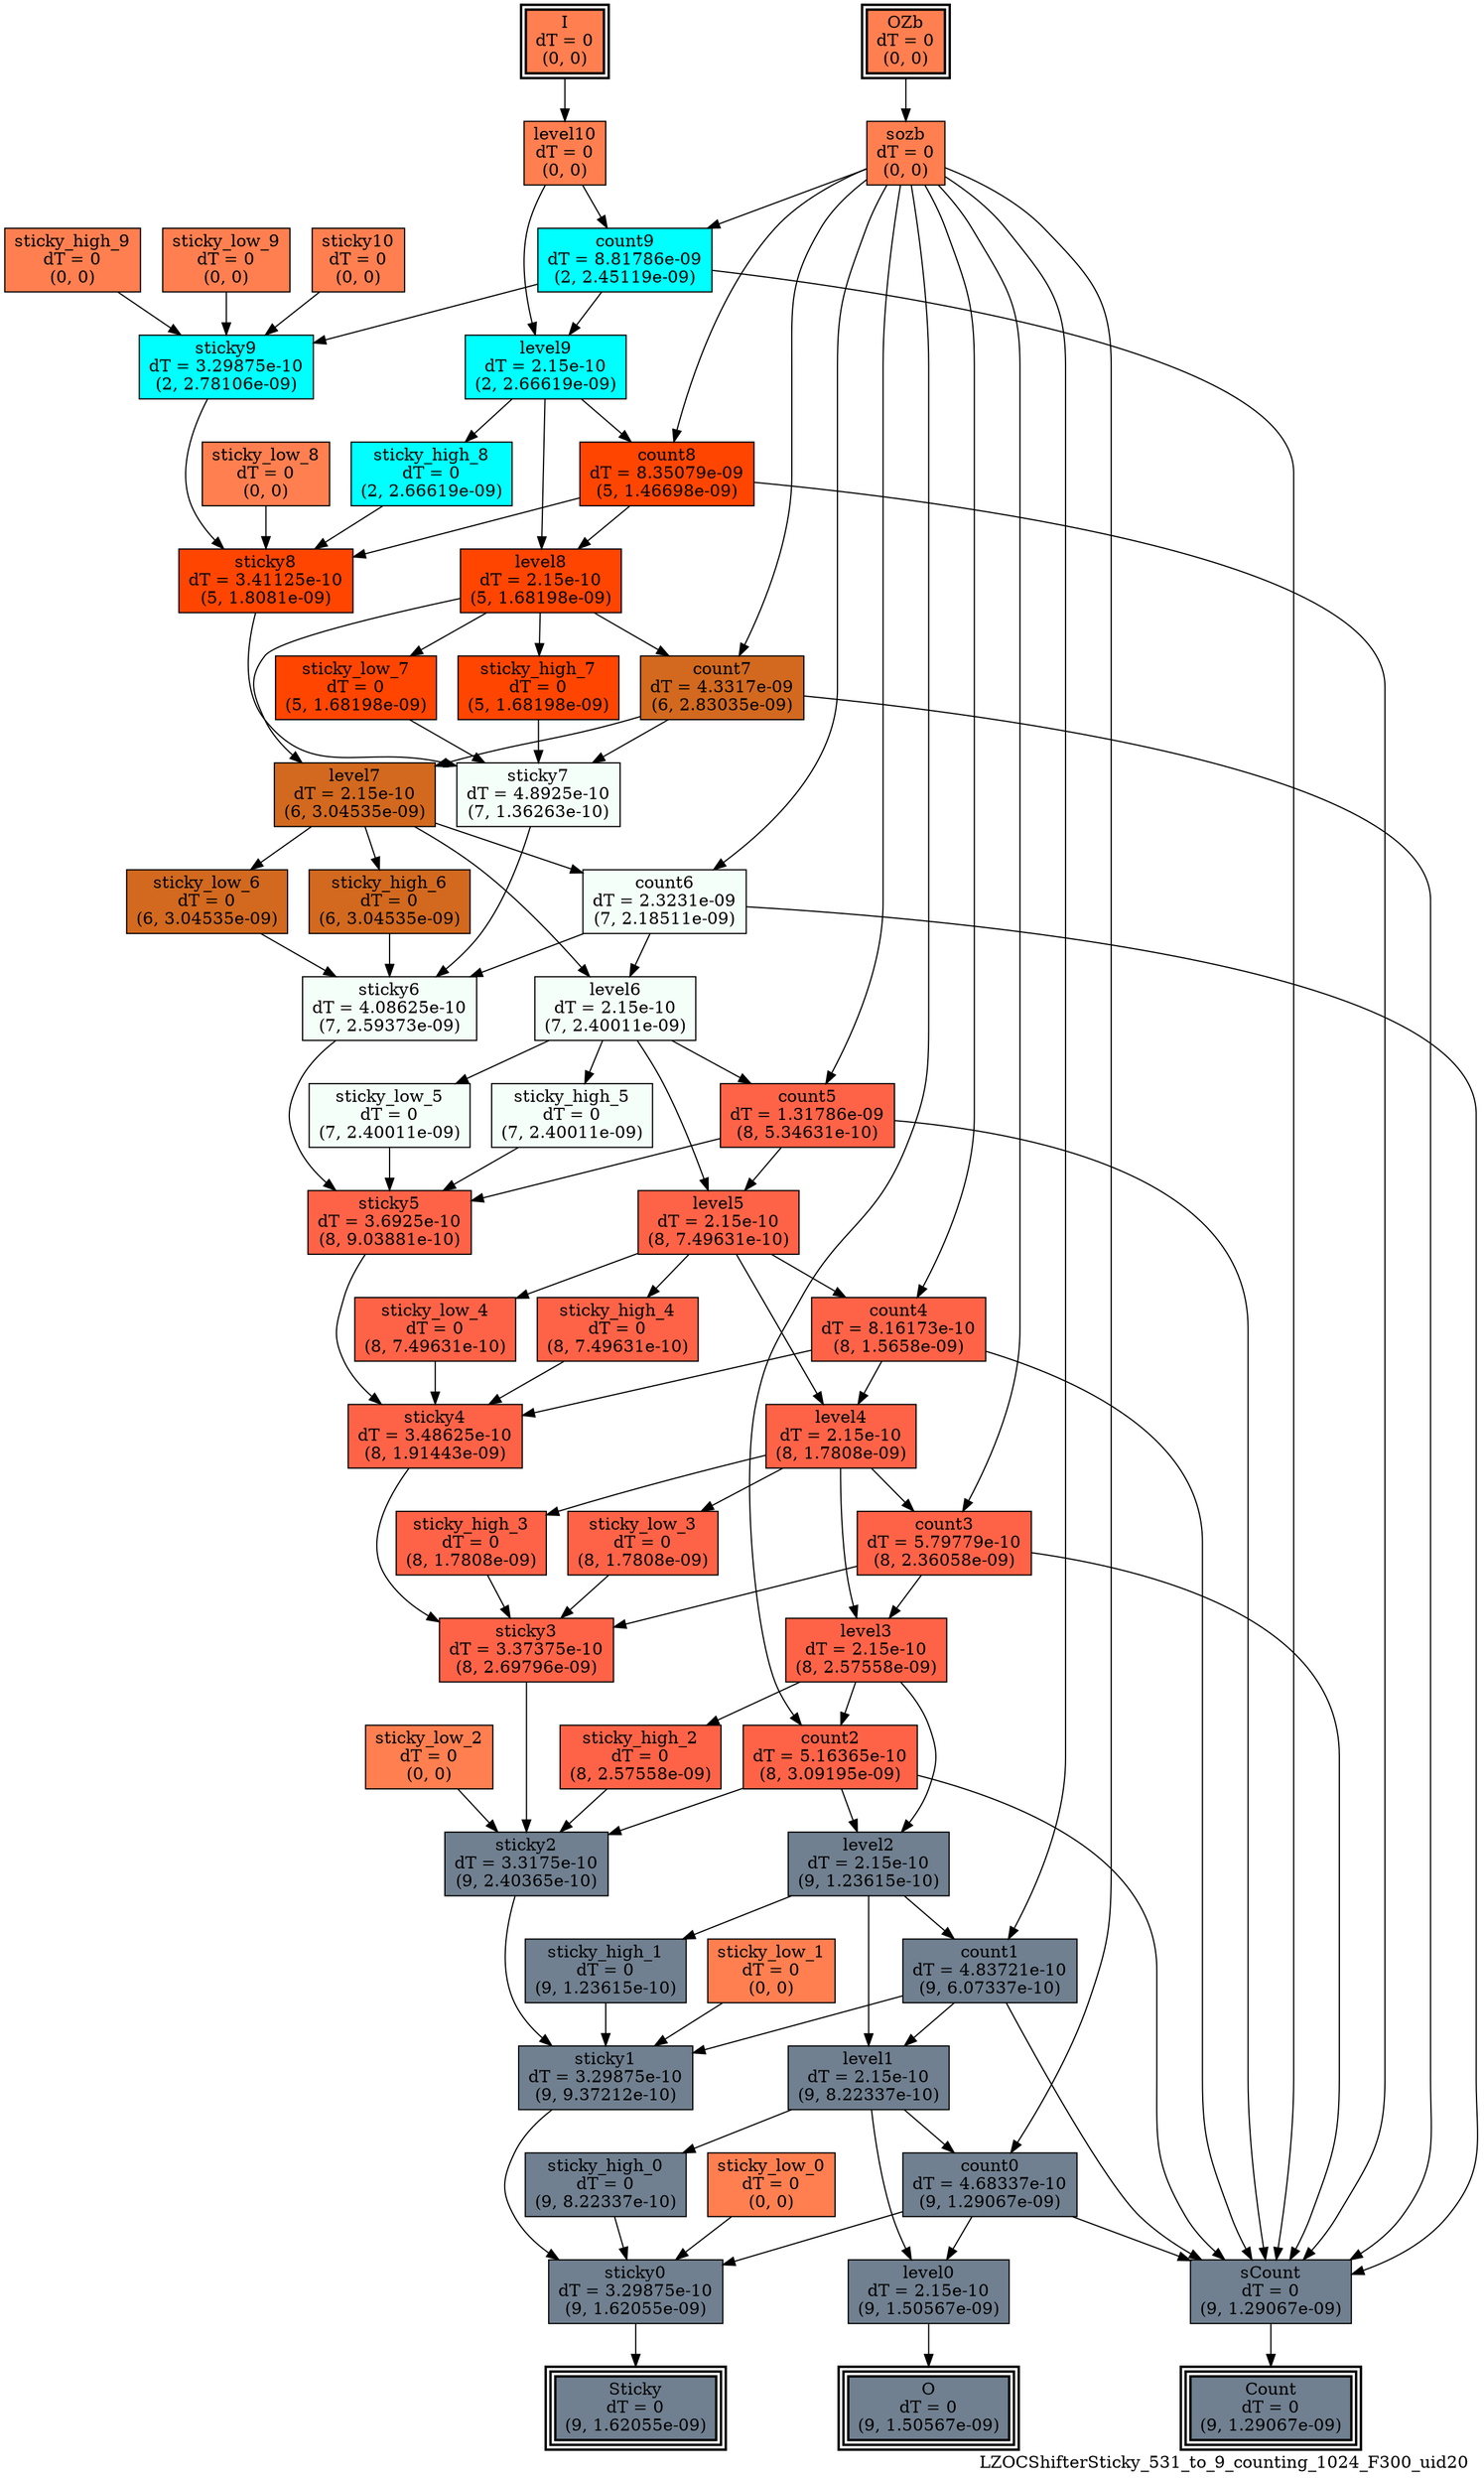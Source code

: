 digraph LZOCShifterSticky_531_to_9_counting_1024_F300_uid20
{
	//graph drawing options
	label=LZOCShifterSticky_531_to_9_counting_1024_F300_uid20;
	labelloc=bottom;
	labeljust=right;
	ratio=auto;
	nodesep=0.25;
	ranksep=0.5;

	//input/output signals of operator LZOCShifterSticky_531_to_9_counting_1024_F300_uid20
	I__LZOCShifterSticky_531_to_9_counting_1024_F300_uid20 [ label="I\ndT = 0\n(0, 0)", shape=box, color=black, style="bold, filled", fillcolor=coral, peripheries=2 ];
	OZb__LZOCShifterSticky_531_to_9_counting_1024_F300_uid20 [ label="OZb\ndT = 0\n(0, 0)", shape=box, color=black, style="bold, filled", fillcolor=coral, peripheries=2 ];
	Count__LZOCShifterSticky_531_to_9_counting_1024_F300_uid20 [ label="Count\ndT = 0\n(9, 1.29067e-09)", shape=box, color=black, style="bold, filled", fillcolor=slategray, peripheries=3 ];
	O__LZOCShifterSticky_531_to_9_counting_1024_F300_uid20 [ label="O\ndT = 0\n(9, 1.50567e-09)", shape=box, color=black, style="bold, filled", fillcolor=slategray, peripheries=3 ];
	Sticky__LZOCShifterSticky_531_to_9_counting_1024_F300_uid20 [ label="Sticky\ndT = 0\n(9, 1.62055e-09)", shape=box, color=black, style="bold, filled", fillcolor=slategray, peripheries=3 ];
	{rank=same I__LZOCShifterSticky_531_to_9_counting_1024_F300_uid20, OZb__LZOCShifterSticky_531_to_9_counting_1024_F300_uid20};
	{rank=same Count__LZOCShifterSticky_531_to_9_counting_1024_F300_uid20, O__LZOCShifterSticky_531_to_9_counting_1024_F300_uid20, Sticky__LZOCShifterSticky_531_to_9_counting_1024_F300_uid20};
	//internal signals of operator LZOCShifterSticky_531_to_9_counting_1024_F300_uid20
	level10__LZOCShifterSticky_531_to_9_counting_1024_F300_uid20 [ label="level10\ndT = 0\n(0, 0)", shape=box, color=black, style=filled, fillcolor=coral, peripheries=1 ];
	sozb__LZOCShifterSticky_531_to_9_counting_1024_F300_uid20 [ label="sozb\ndT = 0\n(0, 0)", shape=box, color=black, style=filled, fillcolor=coral, peripheries=1 ];
	sticky10__LZOCShifterSticky_531_to_9_counting_1024_F300_uid20 [ label="sticky10\ndT = 0\n(0, 0)", shape=box, color=black, style=filled, fillcolor=coral, peripheries=1 ];
	count9__LZOCShifterSticky_531_to_9_counting_1024_F300_uid20 [ label="count9\ndT = 8.81786e-09\n(2, 2.45119e-09)", shape=box, color=black, style=filled, fillcolor=cyan, peripheries=1 ];
	level9__LZOCShifterSticky_531_to_9_counting_1024_F300_uid20 [ label="level9\ndT = 2.15e-10\n(2, 2.66619e-09)", shape=box, color=black, style=filled, fillcolor=cyan, peripheries=1 ];
	sticky_high_9__LZOCShifterSticky_531_to_9_counting_1024_F300_uid20 [ label="sticky_high_9\ndT = 0\n(0, 0)", shape=box, color=black, style=filled, fillcolor=coral, peripheries=1 ];
	sticky_low_9__LZOCShifterSticky_531_to_9_counting_1024_F300_uid20 [ label="sticky_low_9\ndT = 0\n(0, 0)", shape=box, color=black, style=filled, fillcolor=coral, peripheries=1 ];
	sticky9__LZOCShifterSticky_531_to_9_counting_1024_F300_uid20 [ label="sticky9\ndT = 3.29875e-10\n(2, 2.78106e-09)", shape=box, color=black, style=filled, fillcolor=cyan, peripheries=1 ];
	count8__LZOCShifterSticky_531_to_9_counting_1024_F300_uid20 [ label="count8\ndT = 8.35079e-09\n(5, 1.46698e-09)", shape=box, color=black, style=filled, fillcolor=orangered, peripheries=1 ];
	level8__LZOCShifterSticky_531_to_9_counting_1024_F300_uid20 [ label="level8\ndT = 2.15e-10\n(5, 1.68198e-09)", shape=box, color=black, style=filled, fillcolor=orangered, peripheries=1 ];
	sticky_high_8__LZOCShifterSticky_531_to_9_counting_1024_F300_uid20 [ label="sticky_high_8\ndT = 0\n(2, 2.66619e-09)", shape=box, color=black, style=filled, fillcolor=cyan, peripheries=1 ];
	sticky_low_8__LZOCShifterSticky_531_to_9_counting_1024_F300_uid20 [ label="sticky_low_8\ndT = 0\n(0, 0)", shape=box, color=black, style=filled, fillcolor=coral, peripheries=1 ];
	sticky8__LZOCShifterSticky_531_to_9_counting_1024_F300_uid20 [ label="sticky8\ndT = 3.41125e-10\n(5, 1.8081e-09)", shape=box, color=black, style=filled, fillcolor=orangered, peripheries=1 ];
	count7__LZOCShifterSticky_531_to_9_counting_1024_F300_uid20 [ label="count7\ndT = 4.3317e-09\n(6, 2.83035e-09)", shape=box, color=black, style=filled, fillcolor=chocolate, peripheries=1 ];
	level7__LZOCShifterSticky_531_to_9_counting_1024_F300_uid20 [ label="level7\ndT = 2.15e-10\n(6, 3.04535e-09)", shape=box, color=black, style=filled, fillcolor=chocolate, peripheries=1 ];
	sticky_high_7__LZOCShifterSticky_531_to_9_counting_1024_F300_uid20 [ label="sticky_high_7\ndT = 0\n(5, 1.68198e-09)", shape=box, color=black, style=filled, fillcolor=orangered, peripheries=1 ];
	sticky_low_7__LZOCShifterSticky_531_to_9_counting_1024_F300_uid20 [ label="sticky_low_7\ndT = 0\n(5, 1.68198e-09)", shape=box, color=black, style=filled, fillcolor=orangered, peripheries=1 ];
	sticky7__LZOCShifterSticky_531_to_9_counting_1024_F300_uid20 [ label="sticky7\ndT = 4.8925e-10\n(7, 1.36263e-10)", shape=box, color=black, style=filled, fillcolor=mintcream, peripheries=1 ];
	count6__LZOCShifterSticky_531_to_9_counting_1024_F300_uid20 [ label="count6\ndT = 2.3231e-09\n(7, 2.18511e-09)", shape=box, color=black, style=filled, fillcolor=mintcream, peripheries=1 ];
	level6__LZOCShifterSticky_531_to_9_counting_1024_F300_uid20 [ label="level6\ndT = 2.15e-10\n(7, 2.40011e-09)", shape=box, color=black, style=filled, fillcolor=mintcream, peripheries=1 ];
	sticky_high_6__LZOCShifterSticky_531_to_9_counting_1024_F300_uid20 [ label="sticky_high_6\ndT = 0\n(6, 3.04535e-09)", shape=box, color=black, style=filled, fillcolor=chocolate, peripheries=1 ];
	sticky_low_6__LZOCShifterSticky_531_to_9_counting_1024_F300_uid20 [ label="sticky_low_6\ndT = 0\n(6, 3.04535e-09)", shape=box, color=black, style=filled, fillcolor=chocolate, peripheries=1 ];
	sticky6__LZOCShifterSticky_531_to_9_counting_1024_F300_uid20 [ label="sticky6\ndT = 4.08625e-10\n(7, 2.59373e-09)", shape=box, color=black, style=filled, fillcolor=mintcream, peripheries=1 ];
	count5__LZOCShifterSticky_531_to_9_counting_1024_F300_uid20 [ label="count5\ndT = 1.31786e-09\n(8, 5.34631e-10)", shape=box, color=black, style=filled, fillcolor=tomato, peripheries=1 ];
	level5__LZOCShifterSticky_531_to_9_counting_1024_F300_uid20 [ label="level5\ndT = 2.15e-10\n(8, 7.49631e-10)", shape=box, color=black, style=filled, fillcolor=tomato, peripheries=1 ];
	sticky_high_5__LZOCShifterSticky_531_to_9_counting_1024_F300_uid20 [ label="sticky_high_5\ndT = 0\n(7, 2.40011e-09)", shape=box, color=black, style=filled, fillcolor=mintcream, peripheries=1 ];
	sticky_low_5__LZOCShifterSticky_531_to_9_counting_1024_F300_uid20 [ label="sticky_low_5\ndT = 0\n(7, 2.40011e-09)", shape=box, color=black, style=filled, fillcolor=mintcream, peripheries=1 ];
	sticky5__LZOCShifterSticky_531_to_9_counting_1024_F300_uid20 [ label="sticky5\ndT = 3.6925e-10\n(8, 9.03881e-10)", shape=box, color=black, style=filled, fillcolor=tomato, peripheries=1 ];
	count4__LZOCShifterSticky_531_to_9_counting_1024_F300_uid20 [ label="count4\ndT = 8.16173e-10\n(8, 1.5658e-09)", shape=box, color=black, style=filled, fillcolor=tomato, peripheries=1 ];
	level4__LZOCShifterSticky_531_to_9_counting_1024_F300_uid20 [ label="level4\ndT = 2.15e-10\n(8, 1.7808e-09)", shape=box, color=black, style=filled, fillcolor=tomato, peripheries=1 ];
	sticky_high_4__LZOCShifterSticky_531_to_9_counting_1024_F300_uid20 [ label="sticky_high_4\ndT = 0\n(8, 7.49631e-10)", shape=box, color=black, style=filled, fillcolor=tomato, peripheries=1 ];
	sticky_low_4__LZOCShifterSticky_531_to_9_counting_1024_F300_uid20 [ label="sticky_low_4\ndT = 0\n(8, 7.49631e-10)", shape=box, color=black, style=filled, fillcolor=tomato, peripheries=1 ];
	sticky4__LZOCShifterSticky_531_to_9_counting_1024_F300_uid20 [ label="sticky4\ndT = 3.48625e-10\n(8, 1.91443e-09)", shape=box, color=black, style=filled, fillcolor=tomato, peripheries=1 ];
	count3__LZOCShifterSticky_531_to_9_counting_1024_F300_uid20 [ label="count3\ndT = 5.79779e-10\n(8, 2.36058e-09)", shape=box, color=black, style=filled, fillcolor=tomato, peripheries=1 ];
	level3__LZOCShifterSticky_531_to_9_counting_1024_F300_uid20 [ label="level3\ndT = 2.15e-10\n(8, 2.57558e-09)", shape=box, color=black, style=filled, fillcolor=tomato, peripheries=1 ];
	sticky_high_3__LZOCShifterSticky_531_to_9_counting_1024_F300_uid20 [ label="sticky_high_3\ndT = 0\n(8, 1.7808e-09)", shape=box, color=black, style=filled, fillcolor=tomato, peripheries=1 ];
	sticky_low_3__LZOCShifterSticky_531_to_9_counting_1024_F300_uid20 [ label="sticky_low_3\ndT = 0\n(8, 1.7808e-09)", shape=box, color=black, style=filled, fillcolor=tomato, peripheries=1 ];
	sticky3__LZOCShifterSticky_531_to_9_counting_1024_F300_uid20 [ label="sticky3\ndT = 3.37375e-10\n(8, 2.69796e-09)", shape=box, color=black, style=filled, fillcolor=tomato, peripheries=1 ];
	count2__LZOCShifterSticky_531_to_9_counting_1024_F300_uid20 [ label="count2\ndT = 5.16365e-10\n(8, 3.09195e-09)", shape=box, color=black, style=filled, fillcolor=tomato, peripheries=1 ];
	level2__LZOCShifterSticky_531_to_9_counting_1024_F300_uid20 [ label="level2\ndT = 2.15e-10\n(9, 1.23615e-10)", shape=box, color=black, style=filled, fillcolor=slategray, peripheries=1 ];
	sticky_high_2__LZOCShifterSticky_531_to_9_counting_1024_F300_uid20 [ label="sticky_high_2\ndT = 0\n(8, 2.57558e-09)", shape=box, color=black, style=filled, fillcolor=tomato, peripheries=1 ];
	sticky_low_2__LZOCShifterSticky_531_to_9_counting_1024_F300_uid20 [ label="sticky_low_2\ndT = 0\n(0, 0)", shape=box, color=black, style=filled, fillcolor=coral, peripheries=1 ];
	sticky2__LZOCShifterSticky_531_to_9_counting_1024_F300_uid20 [ label="sticky2\ndT = 3.3175e-10\n(9, 2.40365e-10)", shape=box, color=black, style=filled, fillcolor=slategray, peripheries=1 ];
	count1__LZOCShifterSticky_531_to_9_counting_1024_F300_uid20 [ label="count1\ndT = 4.83721e-10\n(9, 6.07337e-10)", shape=box, color=black, style=filled, fillcolor=slategray, peripheries=1 ];
	level1__LZOCShifterSticky_531_to_9_counting_1024_F300_uid20 [ label="level1\ndT = 2.15e-10\n(9, 8.22337e-10)", shape=box, color=black, style=filled, fillcolor=slategray, peripheries=1 ];
	sticky_high_1__LZOCShifterSticky_531_to_9_counting_1024_F300_uid20 [ label="sticky_high_1\ndT = 0\n(9, 1.23615e-10)", shape=box, color=black, style=filled, fillcolor=slategray, peripheries=1 ];
	sticky_low_1__LZOCShifterSticky_531_to_9_counting_1024_F300_uid20 [ label="sticky_low_1\ndT = 0\n(0, 0)", shape=box, color=black, style=filled, fillcolor=coral, peripheries=1 ];
	sticky1__LZOCShifterSticky_531_to_9_counting_1024_F300_uid20 [ label="sticky1\ndT = 3.29875e-10\n(9, 9.37212e-10)", shape=box, color=black, style=filled, fillcolor=slategray, peripheries=1 ];
	count0__LZOCShifterSticky_531_to_9_counting_1024_F300_uid20 [ label="count0\ndT = 4.68337e-10\n(9, 1.29067e-09)", shape=box, color=black, style=filled, fillcolor=slategray, peripheries=1 ];
	level0__LZOCShifterSticky_531_to_9_counting_1024_F300_uid20 [ label="level0\ndT = 2.15e-10\n(9, 1.50567e-09)", shape=box, color=black, style=filled, fillcolor=slategray, peripheries=1 ];
	sticky_high_0__LZOCShifterSticky_531_to_9_counting_1024_F300_uid20 [ label="sticky_high_0\ndT = 0\n(9, 8.22337e-10)", shape=box, color=black, style=filled, fillcolor=slategray, peripheries=1 ];
	sticky_low_0__LZOCShifterSticky_531_to_9_counting_1024_F300_uid20 [ label="sticky_low_0\ndT = 0\n(0, 0)", shape=box, color=black, style=filled, fillcolor=coral, peripheries=1 ];
	sticky0__LZOCShifterSticky_531_to_9_counting_1024_F300_uid20 [ label="sticky0\ndT = 3.29875e-10\n(9, 1.62055e-09)", shape=box, color=black, style=filled, fillcolor=slategray, peripheries=1 ];
	sCount__LZOCShifterSticky_531_to_9_counting_1024_F300_uid20 [ label="sCount\ndT = 0\n(9, 1.29067e-09)", shape=box, color=black, style=filled, fillcolor=slategray, peripheries=1 ];

	//subcomponents of operator LZOCShifterSticky_531_to_9_counting_1024_F300_uid20

	//input and internal signal connections of operator LZOCShifterSticky_531_to_9_counting_1024_F300_uid20
	I__LZOCShifterSticky_531_to_9_counting_1024_F300_uid20 -> level10__LZOCShifterSticky_531_to_9_counting_1024_F300_uid20 [ arrowhead=normal, arrowsize=1.0, arrowtail=normal, color=black, dir=forward  ];
	OZb__LZOCShifterSticky_531_to_9_counting_1024_F300_uid20 -> sozb__LZOCShifterSticky_531_to_9_counting_1024_F300_uid20 [ arrowhead=normal, arrowsize=1.0, arrowtail=normal, color=black, dir=forward  ];
	level10__LZOCShifterSticky_531_to_9_counting_1024_F300_uid20 -> count9__LZOCShifterSticky_531_to_9_counting_1024_F300_uid20 [ arrowhead=normal, arrowsize=1.0, arrowtail=normal, color=black, dir=forward  ];
	level10__LZOCShifterSticky_531_to_9_counting_1024_F300_uid20 -> level9__LZOCShifterSticky_531_to_9_counting_1024_F300_uid20 [ arrowhead=normal, arrowsize=1.0, arrowtail=normal, color=black, dir=forward  ];
	sozb__LZOCShifterSticky_531_to_9_counting_1024_F300_uid20 -> count9__LZOCShifterSticky_531_to_9_counting_1024_F300_uid20 [ arrowhead=normal, arrowsize=1.0, arrowtail=normal, color=black, dir=forward  ];
	sozb__LZOCShifterSticky_531_to_9_counting_1024_F300_uid20 -> count8__LZOCShifterSticky_531_to_9_counting_1024_F300_uid20 [ arrowhead=normal, arrowsize=1.0, arrowtail=normal, color=black, dir=forward  ];
	sozb__LZOCShifterSticky_531_to_9_counting_1024_F300_uid20 -> count7__LZOCShifterSticky_531_to_9_counting_1024_F300_uid20 [ arrowhead=normal, arrowsize=1.0, arrowtail=normal, color=black, dir=forward  ];
	sozb__LZOCShifterSticky_531_to_9_counting_1024_F300_uid20 -> count6__LZOCShifterSticky_531_to_9_counting_1024_F300_uid20 [ arrowhead=normal, arrowsize=1.0, arrowtail=normal, color=black, dir=forward  ];
	sozb__LZOCShifterSticky_531_to_9_counting_1024_F300_uid20 -> count5__LZOCShifterSticky_531_to_9_counting_1024_F300_uid20 [ arrowhead=normal, arrowsize=1.0, arrowtail=normal, color=black, dir=forward  ];
	sozb__LZOCShifterSticky_531_to_9_counting_1024_F300_uid20 -> count4__LZOCShifterSticky_531_to_9_counting_1024_F300_uid20 [ arrowhead=normal, arrowsize=1.0, arrowtail=normal, color=black, dir=forward  ];
	sozb__LZOCShifterSticky_531_to_9_counting_1024_F300_uid20 -> count3__LZOCShifterSticky_531_to_9_counting_1024_F300_uid20 [ arrowhead=normal, arrowsize=1.0, arrowtail=normal, color=black, dir=forward  ];
	sozb__LZOCShifterSticky_531_to_9_counting_1024_F300_uid20 -> count2__LZOCShifterSticky_531_to_9_counting_1024_F300_uid20 [ arrowhead=normal, arrowsize=1.0, arrowtail=normal, color=black, dir=forward  ];
	sozb__LZOCShifterSticky_531_to_9_counting_1024_F300_uid20 -> count1__LZOCShifterSticky_531_to_9_counting_1024_F300_uid20 [ arrowhead=normal, arrowsize=1.0, arrowtail=normal, color=black, dir=forward  ];
	sozb__LZOCShifterSticky_531_to_9_counting_1024_F300_uid20 -> count0__LZOCShifterSticky_531_to_9_counting_1024_F300_uid20 [ arrowhead=normal, arrowsize=1.0, arrowtail=normal, color=black, dir=forward  ];
	sticky10__LZOCShifterSticky_531_to_9_counting_1024_F300_uid20 -> sticky9__LZOCShifterSticky_531_to_9_counting_1024_F300_uid20 [ arrowhead=normal, arrowsize=1.0, arrowtail=normal, color=black, dir=forward  ];
	count9__LZOCShifterSticky_531_to_9_counting_1024_F300_uid20 -> level9__LZOCShifterSticky_531_to_9_counting_1024_F300_uid20 [ arrowhead=normal, arrowsize=1.0, arrowtail=normal, color=black, dir=forward  ];
	count9__LZOCShifterSticky_531_to_9_counting_1024_F300_uid20 -> sticky9__LZOCShifterSticky_531_to_9_counting_1024_F300_uid20 [ arrowhead=normal, arrowsize=1.0, arrowtail=normal, color=black, dir=forward  ];
	count9__LZOCShifterSticky_531_to_9_counting_1024_F300_uid20 -> sCount__LZOCShifterSticky_531_to_9_counting_1024_F300_uid20 [ arrowhead=normal, arrowsize=1.0, arrowtail=normal, color=black, dir=forward  ];
	level9__LZOCShifterSticky_531_to_9_counting_1024_F300_uid20 -> count8__LZOCShifterSticky_531_to_9_counting_1024_F300_uid20 [ arrowhead=normal, arrowsize=1.0, arrowtail=normal, color=black, dir=forward  ];
	level9__LZOCShifterSticky_531_to_9_counting_1024_F300_uid20 -> level8__LZOCShifterSticky_531_to_9_counting_1024_F300_uid20 [ arrowhead=normal, arrowsize=1.0, arrowtail=normal, color=black, dir=forward  ];
	level9__LZOCShifterSticky_531_to_9_counting_1024_F300_uid20 -> sticky_high_8__LZOCShifterSticky_531_to_9_counting_1024_F300_uid20 [ arrowhead=normal, arrowsize=1.0, arrowtail=normal, color=black, dir=forward  ];
	sticky_high_9__LZOCShifterSticky_531_to_9_counting_1024_F300_uid20 -> sticky9__LZOCShifterSticky_531_to_9_counting_1024_F300_uid20 [ arrowhead=normal, arrowsize=1.0, arrowtail=normal, color=black, dir=forward  ];
	sticky_low_9__LZOCShifterSticky_531_to_9_counting_1024_F300_uid20 -> sticky9__LZOCShifterSticky_531_to_9_counting_1024_F300_uid20 [ arrowhead=normal, arrowsize=1.0, arrowtail=normal, color=black, dir=forward  ];
	sticky9__LZOCShifterSticky_531_to_9_counting_1024_F300_uid20 -> sticky8__LZOCShifterSticky_531_to_9_counting_1024_F300_uid20 [ arrowhead=normal, arrowsize=1.0, arrowtail=normal, color=black, dir=forward  ];
	count8__LZOCShifterSticky_531_to_9_counting_1024_F300_uid20 -> level8__LZOCShifterSticky_531_to_9_counting_1024_F300_uid20 [ arrowhead=normal, arrowsize=1.0, arrowtail=normal, color=black, dir=forward  ];
	count8__LZOCShifterSticky_531_to_9_counting_1024_F300_uid20 -> sticky8__LZOCShifterSticky_531_to_9_counting_1024_F300_uid20 [ arrowhead=normal, arrowsize=1.0, arrowtail=normal, color=black, dir=forward  ];
	count8__LZOCShifterSticky_531_to_9_counting_1024_F300_uid20 -> sCount__LZOCShifterSticky_531_to_9_counting_1024_F300_uid20 [ arrowhead=normal, arrowsize=1.0, arrowtail=normal, color=black, dir=forward  ];
	level8__LZOCShifterSticky_531_to_9_counting_1024_F300_uid20 -> count7__LZOCShifterSticky_531_to_9_counting_1024_F300_uid20 [ arrowhead=normal, arrowsize=1.0, arrowtail=normal, color=black, dir=forward  ];
	level8__LZOCShifterSticky_531_to_9_counting_1024_F300_uid20 -> level7__LZOCShifterSticky_531_to_9_counting_1024_F300_uid20 [ arrowhead=normal, arrowsize=1.0, arrowtail=normal, color=black, dir=forward  ];
	level8__LZOCShifterSticky_531_to_9_counting_1024_F300_uid20 -> sticky_high_7__LZOCShifterSticky_531_to_9_counting_1024_F300_uid20 [ arrowhead=normal, arrowsize=1.0, arrowtail=normal, color=black, dir=forward  ];
	level8__LZOCShifterSticky_531_to_9_counting_1024_F300_uid20 -> sticky_low_7__LZOCShifterSticky_531_to_9_counting_1024_F300_uid20 [ arrowhead=normal, arrowsize=1.0, arrowtail=normal, color=black, dir=forward  ];
	sticky_high_8__LZOCShifterSticky_531_to_9_counting_1024_F300_uid20 -> sticky8__LZOCShifterSticky_531_to_9_counting_1024_F300_uid20 [ arrowhead=normal, arrowsize=1.0, arrowtail=normal, color=black, dir=forward  ];
	sticky_low_8__LZOCShifterSticky_531_to_9_counting_1024_F300_uid20 -> sticky8__LZOCShifterSticky_531_to_9_counting_1024_F300_uid20 [ arrowhead=normal, arrowsize=1.0, arrowtail=normal, color=black, dir=forward  ];
	sticky8__LZOCShifterSticky_531_to_9_counting_1024_F300_uid20 -> sticky7__LZOCShifterSticky_531_to_9_counting_1024_F300_uid20 [ arrowhead=normal, arrowsize=1.0, arrowtail=normal, color=black, dir=forward  ];
	count7__LZOCShifterSticky_531_to_9_counting_1024_F300_uid20 -> level7__LZOCShifterSticky_531_to_9_counting_1024_F300_uid20 [ arrowhead=normal, arrowsize=1.0, arrowtail=normal, color=black, dir=forward  ];
	count7__LZOCShifterSticky_531_to_9_counting_1024_F300_uid20 -> sticky7__LZOCShifterSticky_531_to_9_counting_1024_F300_uid20 [ arrowhead=normal, arrowsize=1.0, arrowtail=normal, color=black, dir=forward  ];
	count7__LZOCShifterSticky_531_to_9_counting_1024_F300_uid20 -> sCount__LZOCShifterSticky_531_to_9_counting_1024_F300_uid20 [ arrowhead=normal, arrowsize=1.0, arrowtail=normal, color=black, dir=forward  ];
	level7__LZOCShifterSticky_531_to_9_counting_1024_F300_uid20 -> count6__LZOCShifterSticky_531_to_9_counting_1024_F300_uid20 [ arrowhead=normal, arrowsize=1.0, arrowtail=normal, color=black, dir=forward  ];
	level7__LZOCShifterSticky_531_to_9_counting_1024_F300_uid20 -> level6__LZOCShifterSticky_531_to_9_counting_1024_F300_uid20 [ arrowhead=normal, arrowsize=1.0, arrowtail=normal, color=black, dir=forward  ];
	level7__LZOCShifterSticky_531_to_9_counting_1024_F300_uid20 -> sticky_high_6__LZOCShifterSticky_531_to_9_counting_1024_F300_uid20 [ arrowhead=normal, arrowsize=1.0, arrowtail=normal, color=black, dir=forward  ];
	level7__LZOCShifterSticky_531_to_9_counting_1024_F300_uid20 -> sticky_low_6__LZOCShifterSticky_531_to_9_counting_1024_F300_uid20 [ arrowhead=normal, arrowsize=1.0, arrowtail=normal, color=black, dir=forward  ];
	sticky_high_7__LZOCShifterSticky_531_to_9_counting_1024_F300_uid20 -> sticky7__LZOCShifterSticky_531_to_9_counting_1024_F300_uid20 [ arrowhead=normal, arrowsize=1.0, arrowtail=normal, color=black, dir=forward  ];
	sticky_low_7__LZOCShifterSticky_531_to_9_counting_1024_F300_uid20 -> sticky7__LZOCShifterSticky_531_to_9_counting_1024_F300_uid20 [ arrowhead=normal, arrowsize=1.0, arrowtail=normal, color=black, dir=forward  ];
	sticky7__LZOCShifterSticky_531_to_9_counting_1024_F300_uid20 -> sticky6__LZOCShifterSticky_531_to_9_counting_1024_F300_uid20 [ arrowhead=normal, arrowsize=1.0, arrowtail=normal, color=black, dir=forward  ];
	count6__LZOCShifterSticky_531_to_9_counting_1024_F300_uid20 -> level6__LZOCShifterSticky_531_to_9_counting_1024_F300_uid20 [ arrowhead=normal, arrowsize=1.0, arrowtail=normal, color=black, dir=forward  ];
	count6__LZOCShifterSticky_531_to_9_counting_1024_F300_uid20 -> sticky6__LZOCShifterSticky_531_to_9_counting_1024_F300_uid20 [ arrowhead=normal, arrowsize=1.0, arrowtail=normal, color=black, dir=forward  ];
	count6__LZOCShifterSticky_531_to_9_counting_1024_F300_uid20 -> sCount__LZOCShifterSticky_531_to_9_counting_1024_F300_uid20 [ arrowhead=normal, arrowsize=1.0, arrowtail=normal, color=black, dir=forward  ];
	level6__LZOCShifterSticky_531_to_9_counting_1024_F300_uid20 -> count5__LZOCShifterSticky_531_to_9_counting_1024_F300_uid20 [ arrowhead=normal, arrowsize=1.0, arrowtail=normal, color=black, dir=forward  ];
	level6__LZOCShifterSticky_531_to_9_counting_1024_F300_uid20 -> level5__LZOCShifterSticky_531_to_9_counting_1024_F300_uid20 [ arrowhead=normal, arrowsize=1.0, arrowtail=normal, color=black, dir=forward  ];
	level6__LZOCShifterSticky_531_to_9_counting_1024_F300_uid20 -> sticky_high_5__LZOCShifterSticky_531_to_9_counting_1024_F300_uid20 [ arrowhead=normal, arrowsize=1.0, arrowtail=normal, color=black, dir=forward  ];
	level6__LZOCShifterSticky_531_to_9_counting_1024_F300_uid20 -> sticky_low_5__LZOCShifterSticky_531_to_9_counting_1024_F300_uid20 [ arrowhead=normal, arrowsize=1.0, arrowtail=normal, color=black, dir=forward  ];
	sticky_high_6__LZOCShifterSticky_531_to_9_counting_1024_F300_uid20 -> sticky6__LZOCShifterSticky_531_to_9_counting_1024_F300_uid20 [ arrowhead=normal, arrowsize=1.0, arrowtail=normal, color=black, dir=forward  ];
	sticky_low_6__LZOCShifterSticky_531_to_9_counting_1024_F300_uid20 -> sticky6__LZOCShifterSticky_531_to_9_counting_1024_F300_uid20 [ arrowhead=normal, arrowsize=1.0, arrowtail=normal, color=black, dir=forward  ];
	sticky6__LZOCShifterSticky_531_to_9_counting_1024_F300_uid20 -> sticky5__LZOCShifterSticky_531_to_9_counting_1024_F300_uid20 [ arrowhead=normal, arrowsize=1.0, arrowtail=normal, color=black, dir=forward  ];
	count5__LZOCShifterSticky_531_to_9_counting_1024_F300_uid20 -> level5__LZOCShifterSticky_531_to_9_counting_1024_F300_uid20 [ arrowhead=normal, arrowsize=1.0, arrowtail=normal, color=black, dir=forward  ];
	count5__LZOCShifterSticky_531_to_9_counting_1024_F300_uid20 -> sticky5__LZOCShifterSticky_531_to_9_counting_1024_F300_uid20 [ arrowhead=normal, arrowsize=1.0, arrowtail=normal, color=black, dir=forward  ];
	count5__LZOCShifterSticky_531_to_9_counting_1024_F300_uid20 -> sCount__LZOCShifterSticky_531_to_9_counting_1024_F300_uid20 [ arrowhead=normal, arrowsize=1.0, arrowtail=normal, color=black, dir=forward  ];
	level5__LZOCShifterSticky_531_to_9_counting_1024_F300_uid20 -> count4__LZOCShifterSticky_531_to_9_counting_1024_F300_uid20 [ arrowhead=normal, arrowsize=1.0, arrowtail=normal, color=black, dir=forward  ];
	level5__LZOCShifterSticky_531_to_9_counting_1024_F300_uid20 -> level4__LZOCShifterSticky_531_to_9_counting_1024_F300_uid20 [ arrowhead=normal, arrowsize=1.0, arrowtail=normal, color=black, dir=forward  ];
	level5__LZOCShifterSticky_531_to_9_counting_1024_F300_uid20 -> sticky_high_4__LZOCShifterSticky_531_to_9_counting_1024_F300_uid20 [ arrowhead=normal, arrowsize=1.0, arrowtail=normal, color=black, dir=forward  ];
	level5__LZOCShifterSticky_531_to_9_counting_1024_F300_uid20 -> sticky_low_4__LZOCShifterSticky_531_to_9_counting_1024_F300_uid20 [ arrowhead=normal, arrowsize=1.0, arrowtail=normal, color=black, dir=forward  ];
	sticky_high_5__LZOCShifterSticky_531_to_9_counting_1024_F300_uid20 -> sticky5__LZOCShifterSticky_531_to_9_counting_1024_F300_uid20 [ arrowhead=normal, arrowsize=1.0, arrowtail=normal, color=black, dir=forward  ];
	sticky_low_5__LZOCShifterSticky_531_to_9_counting_1024_F300_uid20 -> sticky5__LZOCShifterSticky_531_to_9_counting_1024_F300_uid20 [ arrowhead=normal, arrowsize=1.0, arrowtail=normal, color=black, dir=forward  ];
	sticky5__LZOCShifterSticky_531_to_9_counting_1024_F300_uid20 -> sticky4__LZOCShifterSticky_531_to_9_counting_1024_F300_uid20 [ arrowhead=normal, arrowsize=1.0, arrowtail=normal, color=black, dir=forward  ];
	count4__LZOCShifterSticky_531_to_9_counting_1024_F300_uid20 -> level4__LZOCShifterSticky_531_to_9_counting_1024_F300_uid20 [ arrowhead=normal, arrowsize=1.0, arrowtail=normal, color=black, dir=forward  ];
	count4__LZOCShifterSticky_531_to_9_counting_1024_F300_uid20 -> sticky4__LZOCShifterSticky_531_to_9_counting_1024_F300_uid20 [ arrowhead=normal, arrowsize=1.0, arrowtail=normal, color=black, dir=forward  ];
	count4__LZOCShifterSticky_531_to_9_counting_1024_F300_uid20 -> sCount__LZOCShifterSticky_531_to_9_counting_1024_F300_uid20 [ arrowhead=normal, arrowsize=1.0, arrowtail=normal, color=black, dir=forward  ];
	level4__LZOCShifterSticky_531_to_9_counting_1024_F300_uid20 -> count3__LZOCShifterSticky_531_to_9_counting_1024_F300_uid20 [ arrowhead=normal, arrowsize=1.0, arrowtail=normal, color=black, dir=forward  ];
	level4__LZOCShifterSticky_531_to_9_counting_1024_F300_uid20 -> level3__LZOCShifterSticky_531_to_9_counting_1024_F300_uid20 [ arrowhead=normal, arrowsize=1.0, arrowtail=normal, color=black, dir=forward  ];
	level4__LZOCShifterSticky_531_to_9_counting_1024_F300_uid20 -> sticky_high_3__LZOCShifterSticky_531_to_9_counting_1024_F300_uid20 [ arrowhead=normal, arrowsize=1.0, arrowtail=normal, color=black, dir=forward  ];
	level4__LZOCShifterSticky_531_to_9_counting_1024_F300_uid20 -> sticky_low_3__LZOCShifterSticky_531_to_9_counting_1024_F300_uid20 [ arrowhead=normal, arrowsize=1.0, arrowtail=normal, color=black, dir=forward  ];
	sticky_high_4__LZOCShifterSticky_531_to_9_counting_1024_F300_uid20 -> sticky4__LZOCShifterSticky_531_to_9_counting_1024_F300_uid20 [ arrowhead=normal, arrowsize=1.0, arrowtail=normal, color=black, dir=forward  ];
	sticky_low_4__LZOCShifterSticky_531_to_9_counting_1024_F300_uid20 -> sticky4__LZOCShifterSticky_531_to_9_counting_1024_F300_uid20 [ arrowhead=normal, arrowsize=1.0, arrowtail=normal, color=black, dir=forward  ];
	sticky4__LZOCShifterSticky_531_to_9_counting_1024_F300_uid20 -> sticky3__LZOCShifterSticky_531_to_9_counting_1024_F300_uid20 [ arrowhead=normal, arrowsize=1.0, arrowtail=normal, color=black, dir=forward  ];
	count3__LZOCShifterSticky_531_to_9_counting_1024_F300_uid20 -> level3__LZOCShifterSticky_531_to_9_counting_1024_F300_uid20 [ arrowhead=normal, arrowsize=1.0, arrowtail=normal, color=black, dir=forward  ];
	count3__LZOCShifterSticky_531_to_9_counting_1024_F300_uid20 -> sticky3__LZOCShifterSticky_531_to_9_counting_1024_F300_uid20 [ arrowhead=normal, arrowsize=1.0, arrowtail=normal, color=black, dir=forward  ];
	count3__LZOCShifterSticky_531_to_9_counting_1024_F300_uid20 -> sCount__LZOCShifterSticky_531_to_9_counting_1024_F300_uid20 [ arrowhead=normal, arrowsize=1.0, arrowtail=normal, color=black, dir=forward  ];
	level3__LZOCShifterSticky_531_to_9_counting_1024_F300_uid20 -> count2__LZOCShifterSticky_531_to_9_counting_1024_F300_uid20 [ arrowhead=normal, arrowsize=1.0, arrowtail=normal, color=black, dir=forward  ];
	level3__LZOCShifterSticky_531_to_9_counting_1024_F300_uid20 -> level2__LZOCShifterSticky_531_to_9_counting_1024_F300_uid20 [ arrowhead=normal, arrowsize=1.0, arrowtail=normal, color=black, dir=forward  ];
	level3__LZOCShifterSticky_531_to_9_counting_1024_F300_uid20 -> sticky_high_2__LZOCShifterSticky_531_to_9_counting_1024_F300_uid20 [ arrowhead=normal, arrowsize=1.0, arrowtail=normal, color=black, dir=forward  ];
	sticky_high_3__LZOCShifterSticky_531_to_9_counting_1024_F300_uid20 -> sticky3__LZOCShifterSticky_531_to_9_counting_1024_F300_uid20 [ arrowhead=normal, arrowsize=1.0, arrowtail=normal, color=black, dir=forward  ];
	sticky_low_3__LZOCShifterSticky_531_to_9_counting_1024_F300_uid20 -> sticky3__LZOCShifterSticky_531_to_9_counting_1024_F300_uid20 [ arrowhead=normal, arrowsize=1.0, arrowtail=normal, color=black, dir=forward  ];
	sticky3__LZOCShifterSticky_531_to_9_counting_1024_F300_uid20 -> sticky2__LZOCShifterSticky_531_to_9_counting_1024_F300_uid20 [ arrowhead=normal, arrowsize=1.0, arrowtail=normal, color=black, dir=forward  ];
	count2__LZOCShifterSticky_531_to_9_counting_1024_F300_uid20 -> level2__LZOCShifterSticky_531_to_9_counting_1024_F300_uid20 [ arrowhead=normal, arrowsize=1.0, arrowtail=normal, color=black, dir=forward  ];
	count2__LZOCShifterSticky_531_to_9_counting_1024_F300_uid20 -> sticky2__LZOCShifterSticky_531_to_9_counting_1024_F300_uid20 [ arrowhead=normal, arrowsize=1.0, arrowtail=normal, color=black, dir=forward  ];
	count2__LZOCShifterSticky_531_to_9_counting_1024_F300_uid20 -> sCount__LZOCShifterSticky_531_to_9_counting_1024_F300_uid20 [ arrowhead=normal, arrowsize=1.0, arrowtail=normal, color=black, dir=forward  ];
	level2__LZOCShifterSticky_531_to_9_counting_1024_F300_uid20 -> count1__LZOCShifterSticky_531_to_9_counting_1024_F300_uid20 [ arrowhead=normal, arrowsize=1.0, arrowtail=normal, color=black, dir=forward  ];
	level2__LZOCShifterSticky_531_to_9_counting_1024_F300_uid20 -> level1__LZOCShifterSticky_531_to_9_counting_1024_F300_uid20 [ arrowhead=normal, arrowsize=1.0, arrowtail=normal, color=black, dir=forward  ];
	level2__LZOCShifterSticky_531_to_9_counting_1024_F300_uid20 -> sticky_high_1__LZOCShifterSticky_531_to_9_counting_1024_F300_uid20 [ arrowhead=normal, arrowsize=1.0, arrowtail=normal, color=black, dir=forward  ];
	sticky_high_2__LZOCShifterSticky_531_to_9_counting_1024_F300_uid20 -> sticky2__LZOCShifterSticky_531_to_9_counting_1024_F300_uid20 [ arrowhead=normal, arrowsize=1.0, arrowtail=normal, color=black, dir=forward  ];
	sticky_low_2__LZOCShifterSticky_531_to_9_counting_1024_F300_uid20 -> sticky2__LZOCShifterSticky_531_to_9_counting_1024_F300_uid20 [ arrowhead=normal, arrowsize=1.0, arrowtail=normal, color=black, dir=forward  ];
	sticky2__LZOCShifterSticky_531_to_9_counting_1024_F300_uid20 -> sticky1__LZOCShifterSticky_531_to_9_counting_1024_F300_uid20 [ arrowhead=normal, arrowsize=1.0, arrowtail=normal, color=black, dir=forward  ];
	count1__LZOCShifterSticky_531_to_9_counting_1024_F300_uid20 -> level1__LZOCShifterSticky_531_to_9_counting_1024_F300_uid20 [ arrowhead=normal, arrowsize=1.0, arrowtail=normal, color=black, dir=forward  ];
	count1__LZOCShifterSticky_531_to_9_counting_1024_F300_uid20 -> sticky1__LZOCShifterSticky_531_to_9_counting_1024_F300_uid20 [ arrowhead=normal, arrowsize=1.0, arrowtail=normal, color=black, dir=forward  ];
	count1__LZOCShifterSticky_531_to_9_counting_1024_F300_uid20 -> sCount__LZOCShifterSticky_531_to_9_counting_1024_F300_uid20 [ arrowhead=normal, arrowsize=1.0, arrowtail=normal, color=black, dir=forward  ];
	level1__LZOCShifterSticky_531_to_9_counting_1024_F300_uid20 -> count0__LZOCShifterSticky_531_to_9_counting_1024_F300_uid20 [ arrowhead=normal, arrowsize=1.0, arrowtail=normal, color=black, dir=forward  ];
	level1__LZOCShifterSticky_531_to_9_counting_1024_F300_uid20 -> level0__LZOCShifterSticky_531_to_9_counting_1024_F300_uid20 [ arrowhead=normal, arrowsize=1.0, arrowtail=normal, color=black, dir=forward  ];
	level1__LZOCShifterSticky_531_to_9_counting_1024_F300_uid20 -> sticky_high_0__LZOCShifterSticky_531_to_9_counting_1024_F300_uid20 [ arrowhead=normal, arrowsize=1.0, arrowtail=normal, color=black, dir=forward  ];
	sticky_high_1__LZOCShifterSticky_531_to_9_counting_1024_F300_uid20 -> sticky1__LZOCShifterSticky_531_to_9_counting_1024_F300_uid20 [ arrowhead=normal, arrowsize=1.0, arrowtail=normal, color=black, dir=forward  ];
	sticky_low_1__LZOCShifterSticky_531_to_9_counting_1024_F300_uid20 -> sticky1__LZOCShifterSticky_531_to_9_counting_1024_F300_uid20 [ arrowhead=normal, arrowsize=1.0, arrowtail=normal, color=black, dir=forward  ];
	sticky1__LZOCShifterSticky_531_to_9_counting_1024_F300_uid20 -> sticky0__LZOCShifterSticky_531_to_9_counting_1024_F300_uid20 [ arrowhead=normal, arrowsize=1.0, arrowtail=normal, color=black, dir=forward  ];
	count0__LZOCShifterSticky_531_to_9_counting_1024_F300_uid20 -> level0__LZOCShifterSticky_531_to_9_counting_1024_F300_uid20 [ arrowhead=normal, arrowsize=1.0, arrowtail=normal, color=black, dir=forward  ];
	count0__LZOCShifterSticky_531_to_9_counting_1024_F300_uid20 -> sticky0__LZOCShifterSticky_531_to_9_counting_1024_F300_uid20 [ arrowhead=normal, arrowsize=1.0, arrowtail=normal, color=black, dir=forward  ];
	count0__LZOCShifterSticky_531_to_9_counting_1024_F300_uid20 -> sCount__LZOCShifterSticky_531_to_9_counting_1024_F300_uid20 [ arrowhead=normal, arrowsize=1.0, arrowtail=normal, color=black, dir=forward  ];
	level0__LZOCShifterSticky_531_to_9_counting_1024_F300_uid20 -> O__LZOCShifterSticky_531_to_9_counting_1024_F300_uid20 [ arrowhead=normal, arrowsize=1.0, arrowtail=normal, color=black, dir=forward  ];
	sticky_high_0__LZOCShifterSticky_531_to_9_counting_1024_F300_uid20 -> sticky0__LZOCShifterSticky_531_to_9_counting_1024_F300_uid20 [ arrowhead=normal, arrowsize=1.0, arrowtail=normal, color=black, dir=forward  ];
	sticky_low_0__LZOCShifterSticky_531_to_9_counting_1024_F300_uid20 -> sticky0__LZOCShifterSticky_531_to_9_counting_1024_F300_uid20 [ arrowhead=normal, arrowsize=1.0, arrowtail=normal, color=black, dir=forward  ];
	sticky0__LZOCShifterSticky_531_to_9_counting_1024_F300_uid20 -> Sticky__LZOCShifterSticky_531_to_9_counting_1024_F300_uid20 [ arrowhead=normal, arrowsize=1.0, arrowtail=normal, color=black, dir=forward  ];
	sCount__LZOCShifterSticky_531_to_9_counting_1024_F300_uid20 -> Count__LZOCShifterSticky_531_to_9_counting_1024_F300_uid20 [ arrowhead=normal, arrowsize=1.0, arrowtail=normal, color=black, dir=forward  ];
}

